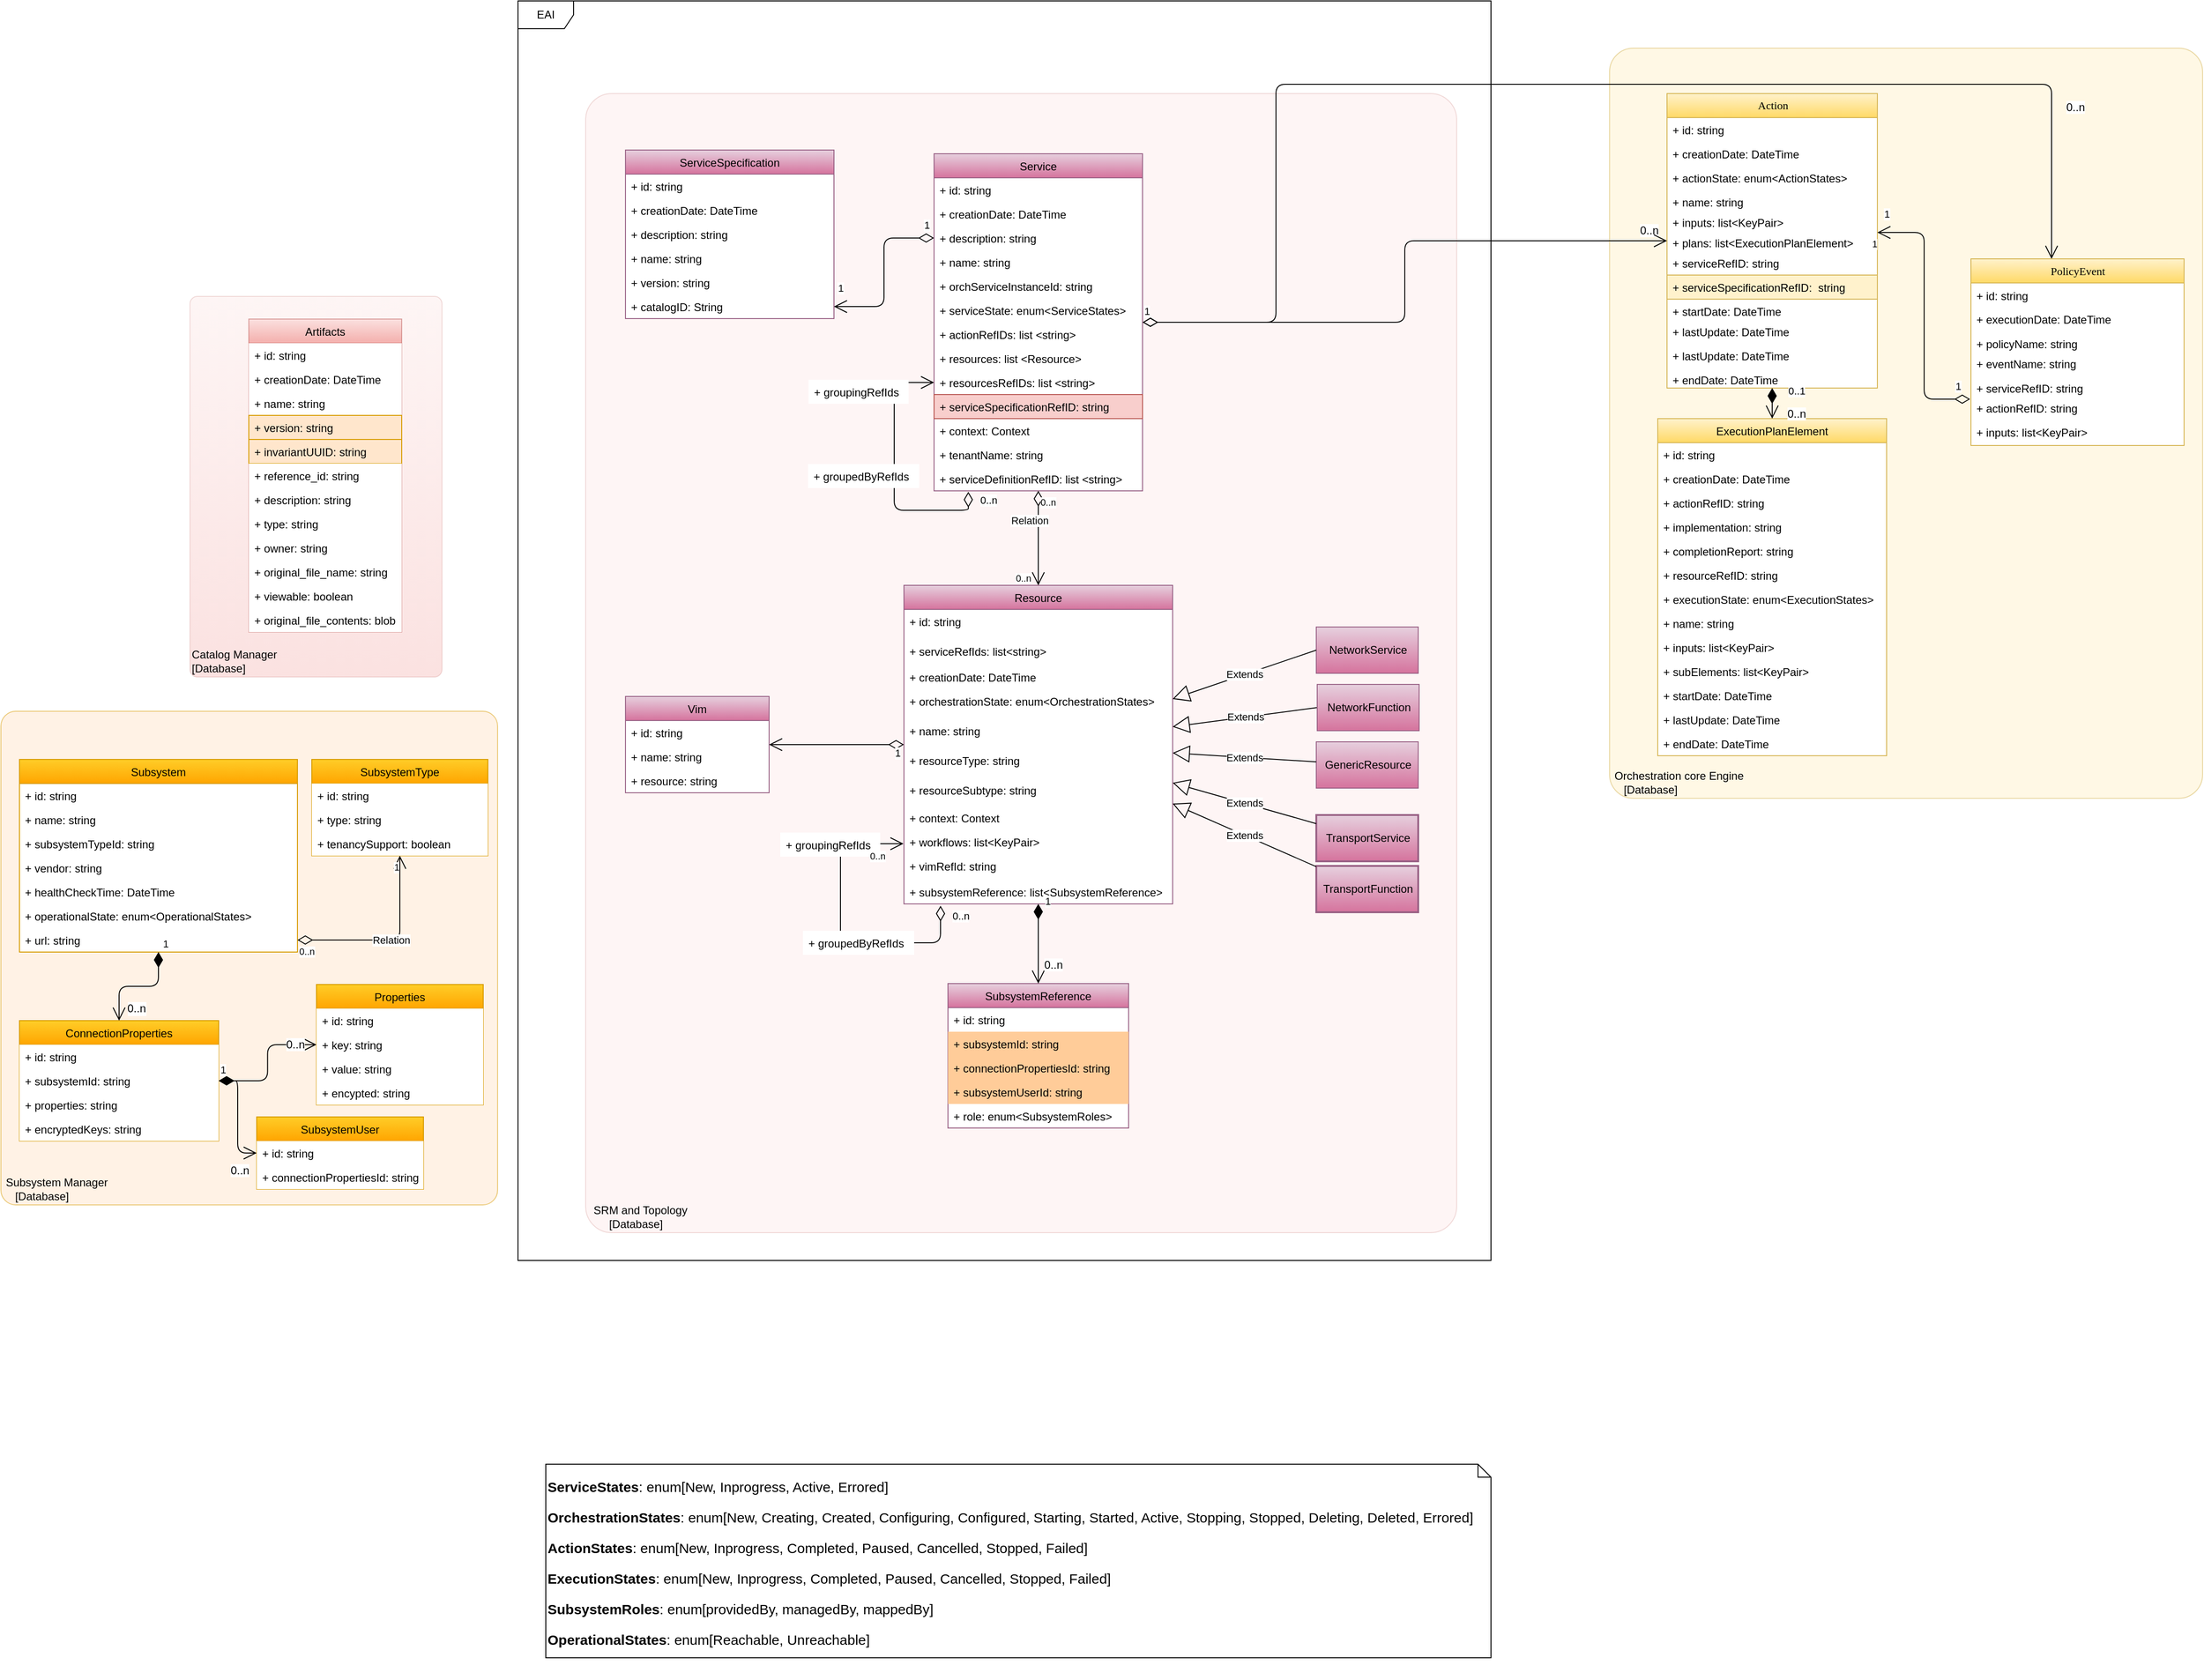<mxfile version="12.9.13" type="device"><diagram id="pYmmcQ-tVOvn5L62zLFX" name="Information Model"><mxGraphModel dx="1086" dy="1916" grid="1" gridSize="10" guides="1" tooltips="1" connect="1" arrows="1" fold="1" page="1" pageScale="1" pageWidth="850" pageHeight="1100" math="0" shadow="0"><root><mxCell id="0"/><mxCell id="1" parent="0"/><mxCell id="CTqo_LCLfInJnhNPAiir-4" value="EAI" style="shape=umlFrame;whiteSpace=wrap;html=1;" parent="1" vertex="1"><mxGeometry x="632" y="-740" width="1050" height="1360" as="geometry"/></mxCell><object label="&lt;div style=&quot;text-align: left&quot;&gt;&amp;nbsp; SRM and Topology&lt;/div&gt;&lt;div style=&quot;text-align: left&quot;&gt;&amp;nbsp; &amp;nbsp; &amp;nbsp; &amp;nbsp;[Database]&lt;/div&gt;" placeholders="1" c4Name="hostname" c4Type="DeploymentNode" c4OperationSystem="operationSystem" c4ScalingFactor="scalingFactor" id="3cfN9oBTtKaWk8cGld-S-3"><mxCell style="rounded=1;whiteSpace=wrap;html=1;labelBackgroundColor=none;fillColor=#f8cecc;align=left;arcSize=3;strokeColor=#b85450;verticalAlign=bottom;opacity=20;" parent="1" vertex="1"><mxGeometry x="705" y="-640" width="940" height="1230" as="geometry"/><C4DeploymentNode as="c4"/></mxCell></object><object label="&lt;div style=&quot;text-align: left&quot;&gt;&amp;nbsp;Subsystem Manager&lt;/div&gt;&lt;div style=&quot;text-align: left&quot;&gt;&amp;nbsp; &amp;nbsp; [Database]&lt;/div&gt;" placeholders="1" c4Name="hostname" c4Type="DeploymentNode" c4OperationSystem="operationSystem" c4ScalingFactor="scalingFactor" id="3cfN9oBTtKaWk8cGld-S-4"><mxCell style="rounded=1;whiteSpace=wrap;html=1;labelBackgroundColor=none;fillColor=#ffe6cc;align=left;arcSize=3;strokeColor=#d79b00;verticalAlign=bottom;opacity=50;" parent="1" vertex="1"><mxGeometry x="74" y="27" width="536" height="533" as="geometry"/><C4DeploymentNode as="c4"/></mxCell></object><object label="&lt;div style=&quot;text-align: left&quot;&gt;&amp;nbsp;Orchestration core Engine&lt;/div&gt;&lt;div style=&quot;text-align: left&quot;&gt;&amp;nbsp; &amp;nbsp; [Database]&lt;/div&gt;" placeholders="1" c4Name="hostname" c4Type="DeploymentNode" c4OperationSystem="operationSystem" c4ScalingFactor="scalingFactor" id="3cfN9oBTtKaWk8cGld-S-5"><mxCell style="rounded=1;whiteSpace=wrap;html=1;labelBackgroundColor=none;fillColor=#fff2cc;align=left;arcSize=4;strokeColor=#d6b656;verticalAlign=bottom;opacity=50;" parent="1" vertex="1"><mxGeometry x="1810" y="-689" width="640" height="810" as="geometry"/><C4DeploymentNode as="c4"/></mxCell></object><mxCell id="3cfN9oBTtKaWk8cGld-S-6" value="&lt;font style=&quot;font-size: 12px&quot;&gt;Action&lt;/font&gt;" style="swimlane;html=1;fontStyle=0;childLayout=stackLayout;horizontal=1;startSize=26;fillColor=#fff2cc;horizontalStack=0;resizeParent=1;resizeLast=0;collapsible=1;marginBottom=0;swimlaneFillColor=#ffffff;rounded=0;shadow=0;comic=0;labelBackgroundColor=none;strokeColor=#d6b656;strokeWidth=1;fontFamily=Verdana;fontSize=10;align=center;gradientColor=#ffd966;" parent="1" vertex="1"><mxGeometry x="1872" y="-640" width="227" height="318" as="geometry"><mxRectangle x="345" y="60" width="60" height="26" as="alternateBounds"/></mxGeometry></mxCell><mxCell id="3cfN9oBTtKaWk8cGld-S-7" value="+ id: string" style="text;html=1;strokeColor=none;fillColor=none;align=left;verticalAlign=top;spacingLeft=4;spacingRight=4;whiteSpace=wrap;overflow=hidden;rotatable=0;points=[[0,0.5],[1,0.5]];portConstraint=eastwest;" parent="3cfN9oBTtKaWk8cGld-S-6" vertex="1"><mxGeometry y="26" width="227" height="26" as="geometry"/></mxCell><mxCell id="3cfN9oBTtKaWk8cGld-S-8" value="+ creationDate: DateTime" style="text;strokeColor=none;fillColor=none;align=left;verticalAlign=top;spacingLeft=4;spacingRight=4;overflow=hidden;rotatable=0;points=[[0,0.5],[1,0.5]];portConstraint=eastwest;" parent="3cfN9oBTtKaWk8cGld-S-6" vertex="1"><mxGeometry y="52" width="227" height="26" as="geometry"/></mxCell><mxCell id="3cfN9oBTtKaWk8cGld-S-9" value="+ actionState: enum&amp;lt;ActionStates&amp;gt;" style="text;html=1;strokeColor=none;fillColor=none;align=left;verticalAlign=top;spacingLeft=4;spacingRight=4;whiteSpace=wrap;overflow=hidden;rotatable=0;points=[[0,0.5],[1,0.5]];portConstraint=eastwest;" parent="3cfN9oBTtKaWk8cGld-S-6" vertex="1"><mxGeometry y="78" width="227" height="26" as="geometry"/></mxCell><mxCell id="3cfN9oBTtKaWk8cGld-S-10" value="+ name: string&lt;br&gt;&lt;br&gt;" style="text;html=1;strokeColor=none;fillColor=none;align=left;verticalAlign=top;spacingLeft=4;spacingRight=4;whiteSpace=wrap;overflow=hidden;rotatable=0;points=[[0,0.5],[1,0.5]];portConstraint=eastwest;" parent="3cfN9oBTtKaWk8cGld-S-6" vertex="1"><mxGeometry y="104" width="227" height="22" as="geometry"/></mxCell><mxCell id="3cfN9oBTtKaWk8cGld-S-11" value="+ inputs: list&amp;lt;KeyPair&amp;gt;&lt;br&gt;" style="text;html=1;strokeColor=none;fillColor=none;align=left;verticalAlign=top;spacingLeft=4;spacingRight=4;whiteSpace=wrap;overflow=hidden;rotatable=0;points=[[0,0.5],[1,0.5]];portConstraint=eastwest;" parent="3cfN9oBTtKaWk8cGld-S-6" vertex="1"><mxGeometry y="126" width="227" height="22" as="geometry"/></mxCell><mxCell id="3cfN9oBTtKaWk8cGld-S-12" value="+ plans: list&amp;lt;ExecutionPlanElement&amp;gt;&lt;br&gt;" style="text;html=1;strokeColor=none;fillColor=none;align=left;verticalAlign=top;spacingLeft=4;spacingRight=4;whiteSpace=wrap;overflow=hidden;rotatable=0;points=[[0,0.5],[1,0.5]];portConstraint=eastwest;" parent="3cfN9oBTtKaWk8cGld-S-6" vertex="1"><mxGeometry y="148" width="227" height="22" as="geometry"/></mxCell><mxCell id="3cfN9oBTtKaWk8cGld-S-13" value="+ serviceRefID: string" style="text;html=1;strokeColor=none;fillColor=none;align=left;verticalAlign=top;spacingLeft=4;spacingRight=4;whiteSpace=wrap;overflow=hidden;rotatable=0;points=[[0,0.5],[1,0.5]];portConstraint=eastwest;" parent="3cfN9oBTtKaWk8cGld-S-6" vertex="1"><mxGeometry y="170" width="227" height="26" as="geometry"/></mxCell><mxCell id="aa7piLyOIdEyvCAoUQyM-18" value="+ serviceSpecificationRefID:  string" style="text;strokeColor=#d6b656;fillColor=#fff2cc;align=left;verticalAlign=top;spacingLeft=4;spacingRight=4;overflow=hidden;rotatable=0;points=[[0,0.5],[1,0.5]];portConstraint=eastwest;" parent="3cfN9oBTtKaWk8cGld-S-6" vertex="1"><mxGeometry y="196" width="227" height="26" as="geometry"/></mxCell><mxCell id="3cfN9oBTtKaWk8cGld-S-14" value="+ startDate: DateTime&lt;br&gt;&lt;br&gt;" style="text;html=1;strokeColor=none;fillColor=none;align=left;verticalAlign=top;spacingLeft=4;spacingRight=4;whiteSpace=wrap;overflow=hidden;rotatable=0;points=[[0,0.5],[1,0.5]];portConstraint=eastwest;" parent="3cfN9oBTtKaWk8cGld-S-6" vertex="1"><mxGeometry y="222" width="227" height="22" as="geometry"/></mxCell><mxCell id="3cfN9oBTtKaWk8cGld-S-15" value="+ lastUpdate: DateTime" style="text;strokeColor=none;fillColor=none;align=left;verticalAlign=top;spacingLeft=4;spacingRight=4;overflow=hidden;rotatable=0;points=[[0,0.5],[1,0.5]];portConstraint=eastwest;" parent="3cfN9oBTtKaWk8cGld-S-6" vertex="1"><mxGeometry y="244" width="227" height="26" as="geometry"/></mxCell><mxCell id="aa7piLyOIdEyvCAoUQyM-33" value="+ lastUpdate: DateTime" style="text;strokeColor=none;fillColor=none;align=left;verticalAlign=top;spacingLeft=4;spacingRight=4;overflow=hidden;rotatable=0;points=[[0,0.5],[1,0.5]];portConstraint=eastwest;" parent="3cfN9oBTtKaWk8cGld-S-6" vertex="1"><mxGeometry y="270" width="227" height="26" as="geometry"/></mxCell><mxCell id="3cfN9oBTtKaWk8cGld-S-16" value="+ endDate: DateTime&lt;br&gt;&lt;br&gt;" style="text;html=1;strokeColor=none;fillColor=none;align=left;verticalAlign=top;spacingLeft=4;spacingRight=4;whiteSpace=wrap;overflow=hidden;rotatable=0;points=[[0,0.5],[1,0.5]];portConstraint=eastwest;" parent="3cfN9oBTtKaWk8cGld-S-6" vertex="1"><mxGeometry y="296" width="227" height="22" as="geometry"/></mxCell><object label="Service" id="3cfN9oBTtKaWk8cGld-S-17"><mxCell style="swimlane;fontStyle=0;childLayout=stackLayout;horizontal=1;startSize=26;fillColor=#e6d0de;horizontalStack=0;resizeParent=1;resizeParentMax=0;resizeLast=0;collapsible=1;marginBottom=0;swimlaneFillColor=#ffffff;strokeColor=#996185;gradientColor=#d5739d;" parent="1" vertex="1"><mxGeometry x="1081" y="-575" width="225" height="364" as="geometry"/></mxCell></object><mxCell id="3cfN9oBTtKaWk8cGld-S-18" value="0..n" style="endArrow=open;html=1;endSize=12;startArrow=diamondThin;startSize=14;startFill=0;edgeStyle=orthogonalEdgeStyle;align=left;verticalAlign=bottom;entryX=0;entryY=0.5;" parent="3cfN9oBTtKaWk8cGld-S-17" target="3cfN9oBTtKaWk8cGld-S-27" edge="1"><mxGeometry x="-0.876" y="11" relative="1" as="geometry"><mxPoint x="37" y="365" as="sourcePoint"/><mxPoint x="96.5" y="293" as="targetPoint"/><Array as="points"><mxPoint x="37" y="385"/><mxPoint x="-43" y="385"/><mxPoint x="-43" y="247"/></Array><mxPoint as="offset"/></mxGeometry></mxCell><mxCell id="3cfN9oBTtKaWk8cGld-S-19" value="+ id: string" style="text;strokeColor=none;fillColor=none;align=left;verticalAlign=top;spacingLeft=4;spacingRight=4;overflow=hidden;rotatable=0;points=[[0,0.5],[1,0.5]];portConstraint=eastwest;" parent="3cfN9oBTtKaWk8cGld-S-17" vertex="1"><mxGeometry y="26" width="225" height="26" as="geometry"/></mxCell><mxCell id="3cfN9oBTtKaWk8cGld-S-20" value="+ creationDate: DateTime" style="text;strokeColor=none;fillColor=none;align=left;verticalAlign=top;spacingLeft=4;spacingRight=4;overflow=hidden;rotatable=0;points=[[0,0.5],[1,0.5]];portConstraint=eastwest;" parent="3cfN9oBTtKaWk8cGld-S-17" vertex="1"><mxGeometry y="52" width="225" height="26" as="geometry"/></mxCell><mxCell id="3cfN9oBTtKaWk8cGld-S-21" value="+ description: string" style="text;strokeColor=none;fillColor=none;align=left;verticalAlign=top;spacingLeft=4;spacingRight=4;overflow=hidden;rotatable=0;points=[[0,0.5],[1,0.5]];portConstraint=eastwest;" parent="3cfN9oBTtKaWk8cGld-S-17" vertex="1"><mxGeometry y="78" width="225" height="26" as="geometry"/></mxCell><mxCell id="3cfN9oBTtKaWk8cGld-S-22" value="+ name: string" style="text;strokeColor=none;fillColor=none;align=left;verticalAlign=top;spacingLeft=4;spacingRight=4;overflow=hidden;rotatable=0;points=[[0,0.5],[1,0.5]];portConstraint=eastwest;" parent="3cfN9oBTtKaWk8cGld-S-17" vertex="1"><mxGeometry y="104" width="225" height="26" as="geometry"/></mxCell><mxCell id="3cfN9oBTtKaWk8cGld-S-23" value="+ orchServiceInstanceId: string" style="text;strokeColor=none;fillColor=none;align=left;verticalAlign=top;spacingLeft=4;spacingRight=4;overflow=hidden;rotatable=0;points=[[0,0.5],[1,0.5]];portConstraint=eastwest;" parent="3cfN9oBTtKaWk8cGld-S-17" vertex="1"><mxGeometry y="130" width="225" height="26" as="geometry"/></mxCell><mxCell id="3cfN9oBTtKaWk8cGld-S-24" value="+ serviceState: enum&lt;ServiceStates&gt;" style="text;strokeColor=none;fillColor=none;align=left;verticalAlign=top;spacingLeft=4;spacingRight=4;overflow=hidden;rotatable=0;points=[[0,0.5],[1,0.5]];portConstraint=eastwest;" parent="3cfN9oBTtKaWk8cGld-S-17" vertex="1"><mxGeometry y="156" width="225" height="26" as="geometry"/></mxCell><mxCell id="3cfN9oBTtKaWk8cGld-S-25" value="+ actionRefIDs: list &lt;string&gt;" style="text;strokeColor=none;fillColor=none;align=left;verticalAlign=top;spacingLeft=4;spacingRight=4;overflow=hidden;rotatable=0;points=[[0,0.5],[1,0.5]];portConstraint=eastwest;" parent="3cfN9oBTtKaWk8cGld-S-17" vertex="1"><mxGeometry y="182" width="225" height="26" as="geometry"/></mxCell><mxCell id="3cfN9oBTtKaWk8cGld-S-26" value="+ resources: list &lt;Resource&gt;" style="text;strokeColor=none;fillColor=none;align=left;verticalAlign=top;spacingLeft=4;spacingRight=4;overflow=hidden;rotatable=0;points=[[0,0.5],[1,0.5]];portConstraint=eastwest;" parent="3cfN9oBTtKaWk8cGld-S-17" vertex="1"><mxGeometry y="208" width="225" height="26" as="geometry"/></mxCell><mxCell id="3cfN9oBTtKaWk8cGld-S-27" value="+ resourcesRefIDs: list &lt;string&gt;" style="text;strokeColor=none;fillColor=none;align=left;verticalAlign=top;spacingLeft=4;spacingRight=4;overflow=hidden;rotatable=0;points=[[0,0.5],[1,0.5]];portConstraint=eastwest;" parent="3cfN9oBTtKaWk8cGld-S-17" vertex="1"><mxGeometry y="234" width="225" height="26" as="geometry"/></mxCell><mxCell id="3cfN9oBTtKaWk8cGld-S-28" value="+ serviceSpecificationRefID: string" style="text;strokeColor=#b85450;fillColor=#f8cecc;align=left;verticalAlign=top;spacingLeft=4;spacingRight=4;overflow=hidden;rotatable=0;points=[[0,0.5],[1,0.5]];portConstraint=eastwest;" parent="3cfN9oBTtKaWk8cGld-S-17" vertex="1"><mxGeometry y="260" width="225" height="26" as="geometry"/></mxCell><mxCell id="3cfN9oBTtKaWk8cGld-S-29" value="+ context: Context" style="text;strokeColor=none;fillColor=none;align=left;verticalAlign=top;spacingLeft=4;spacingRight=4;overflow=hidden;rotatable=0;points=[[0,0.5],[1,0.5]];portConstraint=eastwest;" parent="3cfN9oBTtKaWk8cGld-S-17" vertex="1"><mxGeometry y="286" width="225" height="26" as="geometry"/></mxCell><mxCell id="3cfN9oBTtKaWk8cGld-S-30" value="+ tenantName: string" style="text;align=left;verticalAlign=top;spacingLeft=4;spacingRight=4;overflow=hidden;rotatable=0;points=[[0,0.5],[1,0.5]];portConstraint=eastwest;" parent="3cfN9oBTtKaWk8cGld-S-17" vertex="1"><mxGeometry y="312" width="225" height="26" as="geometry"/></mxCell><mxCell id="QPFdDtWUjN56dgGGcxGu-41" value="+ serviceDefinitionRefID: list &lt;string&gt;" style="text;strokeColor=none;fillColor=none;align=left;verticalAlign=top;spacingLeft=4;spacingRight=4;overflow=hidden;rotatable=0;points=[[0,0.5],[1,0.5]];portConstraint=eastwest;" parent="3cfN9oBTtKaWk8cGld-S-17" vertex="1"><mxGeometry y="338" width="225" height="26" as="geometry"/></mxCell><mxCell id="3cfN9oBTtKaWk8cGld-S-31" value="ExecutionPlanElement" style="swimlane;fontStyle=0;childLayout=stackLayout;horizontal=1;startSize=26;fillColor=#fff2cc;horizontalStack=0;resizeParent=1;resizeParentMax=0;resizeLast=0;collapsible=1;marginBottom=0;swimlaneFillColor=#ffffff;strokeColor=#d6b656;gradientColor=#ffd966;" parent="1" vertex="1"><mxGeometry x="1862" y="-289" width="247" height="364" as="geometry"/></mxCell><mxCell id="3cfN9oBTtKaWk8cGld-S-32" value="+ id: string" style="text;strokeColor=none;fillColor=none;align=left;verticalAlign=top;spacingLeft=4;spacingRight=4;overflow=hidden;rotatable=0;points=[[0,0.5],[1,0.5]];portConstraint=eastwest;" parent="3cfN9oBTtKaWk8cGld-S-31" vertex="1"><mxGeometry y="26" width="247" height="26" as="geometry"/></mxCell><mxCell id="3cfN9oBTtKaWk8cGld-S-33" value="+ creationDate: DateTime" style="text;strokeColor=none;fillColor=none;align=left;verticalAlign=top;spacingLeft=4;spacingRight=4;overflow=hidden;rotatable=0;points=[[0,0.5],[1,0.5]];portConstraint=eastwest;" parent="3cfN9oBTtKaWk8cGld-S-31" vertex="1"><mxGeometry y="52" width="247" height="26" as="geometry"/></mxCell><mxCell id="3cfN9oBTtKaWk8cGld-S-34" value="+ actionRefID: string" style="text;strokeColor=none;fillColor=none;align=left;verticalAlign=top;spacingLeft=4;spacingRight=4;overflow=hidden;rotatable=0;points=[[0,0.5],[1,0.5]];portConstraint=eastwest;" parent="3cfN9oBTtKaWk8cGld-S-31" vertex="1"><mxGeometry y="78" width="247" height="26" as="geometry"/></mxCell><mxCell id="3cfN9oBTtKaWk8cGld-S-35" value="+ implementation: string" style="text;strokeColor=none;fillColor=none;align=left;verticalAlign=top;spacingLeft=4;spacingRight=4;overflow=hidden;rotatable=0;points=[[0,0.5],[1,0.5]];portConstraint=eastwest;" parent="3cfN9oBTtKaWk8cGld-S-31" vertex="1"><mxGeometry y="104" width="247" height="26" as="geometry"/></mxCell><mxCell id="3cfN9oBTtKaWk8cGld-S-36" value="+ completionReport: string" style="text;strokeColor=none;fillColor=none;align=left;verticalAlign=top;spacingLeft=4;spacingRight=4;overflow=hidden;rotatable=0;points=[[0,0.5],[1,0.5]];portConstraint=eastwest;" parent="3cfN9oBTtKaWk8cGld-S-31" vertex="1"><mxGeometry y="130" width="247" height="26" as="geometry"/></mxCell><mxCell id="3cfN9oBTtKaWk8cGld-S-37" value="+ resourceRefID: string" style="text;strokeColor=none;fillColor=none;align=left;verticalAlign=top;spacingLeft=4;spacingRight=4;overflow=hidden;rotatable=0;points=[[0,0.5],[1,0.5]];portConstraint=eastwest;" parent="3cfN9oBTtKaWk8cGld-S-31" vertex="1"><mxGeometry y="156" width="247" height="26" as="geometry"/></mxCell><mxCell id="3cfN9oBTtKaWk8cGld-S-38" value="+ executionState: enum&lt;ExecutionStates&gt;" style="text;strokeColor=none;fillColor=none;align=left;verticalAlign=top;spacingLeft=4;spacingRight=4;overflow=hidden;rotatable=0;points=[[0,0.5],[1,0.5]];portConstraint=eastwest;" parent="3cfN9oBTtKaWk8cGld-S-31" vertex="1"><mxGeometry y="182" width="247" height="26" as="geometry"/></mxCell><mxCell id="3cfN9oBTtKaWk8cGld-S-39" value="+ name: string" style="text;strokeColor=none;fillColor=none;align=left;verticalAlign=top;spacingLeft=4;spacingRight=4;overflow=hidden;rotatable=0;points=[[0,0.5],[1,0.5]];portConstraint=eastwest;" parent="3cfN9oBTtKaWk8cGld-S-31" vertex="1"><mxGeometry y="208" width="247" height="26" as="geometry"/></mxCell><mxCell id="3cfN9oBTtKaWk8cGld-S-40" value="+ inputs: list&lt;KeyPair&gt;" style="text;strokeColor=none;fillColor=none;align=left;verticalAlign=top;spacingLeft=4;spacingRight=4;overflow=hidden;rotatable=0;points=[[0,0.5],[1,0.5]];portConstraint=eastwest;" parent="3cfN9oBTtKaWk8cGld-S-31" vertex="1"><mxGeometry y="234" width="247" height="26" as="geometry"/></mxCell><mxCell id="3cfN9oBTtKaWk8cGld-S-41" value="+ subElements: list&lt;KeyPair&gt;" style="text;strokeColor=none;fillColor=none;align=left;verticalAlign=top;spacingLeft=4;spacingRight=4;overflow=hidden;rotatable=0;points=[[0,0.5],[1,0.5]];portConstraint=eastwest;" parent="3cfN9oBTtKaWk8cGld-S-31" vertex="1"><mxGeometry y="260" width="247" height="26" as="geometry"/></mxCell><mxCell id="3cfN9oBTtKaWk8cGld-S-42" value="+ startDate: DateTime" style="text;strokeColor=none;fillColor=none;align=left;verticalAlign=top;spacingLeft=4;spacingRight=4;overflow=hidden;rotatable=0;points=[[0,0.5],[1,0.5]];portConstraint=eastwest;" parent="3cfN9oBTtKaWk8cGld-S-31" vertex="1"><mxGeometry y="286" width="247" height="26" as="geometry"/></mxCell><mxCell id="3cfN9oBTtKaWk8cGld-S-43" value="+ lastUpdate: DateTime" style="text;strokeColor=none;fillColor=none;align=left;verticalAlign=top;spacingLeft=4;spacingRight=4;overflow=hidden;rotatable=0;points=[[0,0.5],[1,0.5]];portConstraint=eastwest;" parent="3cfN9oBTtKaWk8cGld-S-31" vertex="1"><mxGeometry y="312" width="247" height="26" as="geometry"/></mxCell><mxCell id="3cfN9oBTtKaWk8cGld-S-44" value="+ endDate: DateTime" style="text;strokeColor=none;fillColor=none;align=left;verticalAlign=top;spacingLeft=4;spacingRight=4;overflow=hidden;rotatable=0;points=[[0,0.5],[1,0.5]];portConstraint=eastwest;" parent="3cfN9oBTtKaWk8cGld-S-31" vertex="1"><mxGeometry y="338" width="247" height="26" as="geometry"/></mxCell><mxCell id="3cfN9oBTtKaWk8cGld-S-45" value="Resource" style="swimlane;fontStyle=0;childLayout=stackLayout;horizontal=1;startSize=26;fillColor=#e6d0de;horizontalStack=0;resizeParent=1;resizeParentMax=0;resizeLast=0;collapsible=1;marginBottom=0;swimlaneFillColor=#ffffff;strokeColor=#996185;gradientColor=#d5739d;" parent="1" vertex="1"><mxGeometry x="1048.5" y="-109" width="290" height="344" as="geometry"/></mxCell><mxCell id="3cfN9oBTtKaWk8cGld-S-46" value="+ id: string" style="text;strokeColor=none;fillColor=none;align=left;verticalAlign=top;spacingLeft=4;spacingRight=4;overflow=hidden;rotatable=0;points=[[0,0.5],[1,0.5]];portConstraint=eastwest;" parent="3cfN9oBTtKaWk8cGld-S-45" vertex="1"><mxGeometry y="26" width="290" height="32" as="geometry"/></mxCell><mxCell id="3cfN9oBTtKaWk8cGld-S-47" value="+ serviceRefIds: list&lt;string&gt;" style="text;strokeColor=none;fillColor=none;align=left;verticalAlign=top;spacingLeft=4;spacingRight=4;overflow=hidden;rotatable=0;points=[[0,0.5],[1,0.5]];portConstraint=eastwest;" parent="3cfN9oBTtKaWk8cGld-S-45" vertex="1"><mxGeometry y="58" width="290" height="28" as="geometry"/></mxCell><mxCell id="3cfN9oBTtKaWk8cGld-S-48" value="+ creationDate: DateTime" style="text;strokeColor=none;fillColor=none;align=left;verticalAlign=top;spacingLeft=4;spacingRight=4;overflow=hidden;rotatable=0;points=[[0,0.5],[1,0.5]];portConstraint=eastwest;" parent="3cfN9oBTtKaWk8cGld-S-45" vertex="1"><mxGeometry y="86" width="290" height="26" as="geometry"/></mxCell><mxCell id="3cfN9oBTtKaWk8cGld-S-49" value="+ orchestrationState: enum&lt;OrchestrationStates&gt;" style="text;strokeColor=none;fillColor=none;align=left;verticalAlign=top;spacingLeft=4;spacingRight=4;overflow=hidden;rotatable=0;points=[[0,0.5],[1,0.5]];portConstraint=eastwest;" parent="3cfN9oBTtKaWk8cGld-S-45" vertex="1"><mxGeometry y="112" width="290" height="32" as="geometry"/></mxCell><mxCell id="3cfN9oBTtKaWk8cGld-S-50" value="+ name: string" style="text;strokeColor=none;fillColor=none;align=left;verticalAlign=top;spacingLeft=4;spacingRight=4;overflow=hidden;rotatable=0;points=[[0,0.5],[1,0.5]];portConstraint=eastwest;" parent="3cfN9oBTtKaWk8cGld-S-45" vertex="1"><mxGeometry y="144" width="290" height="32" as="geometry"/></mxCell><mxCell id="3cfN9oBTtKaWk8cGld-S-51" value="+ resourceType: string" style="text;strokeColor=none;fillColor=none;align=left;verticalAlign=top;spacingLeft=4;spacingRight=4;overflow=hidden;rotatable=0;points=[[0,0.5],[1,0.5]];portConstraint=eastwest;" parent="3cfN9oBTtKaWk8cGld-S-45" vertex="1"><mxGeometry y="176" width="290" height="32" as="geometry"/></mxCell><mxCell id="3cfN9oBTtKaWk8cGld-S-52" value="+ resourceSubtype: string" style="text;strokeColor=none;fillColor=none;align=left;verticalAlign=top;spacingLeft=4;spacingRight=4;overflow=hidden;rotatable=0;points=[[0,0.5],[1,0.5]];portConstraint=eastwest;" parent="3cfN9oBTtKaWk8cGld-S-45" vertex="1"><mxGeometry y="208" width="290" height="30" as="geometry"/></mxCell><mxCell id="3cfN9oBTtKaWk8cGld-S-53" value="+ context: Context" style="text;strokeColor=none;fillColor=none;align=left;verticalAlign=top;spacingLeft=4;spacingRight=4;overflow=hidden;rotatable=0;points=[[0,0.5],[1,0.5]];portConstraint=eastwest;" parent="3cfN9oBTtKaWk8cGld-S-45" vertex="1"><mxGeometry y="238" width="290" height="26" as="geometry"/></mxCell><mxCell id="3cfN9oBTtKaWk8cGld-S-54" value="+ workflows: list&lt;KeyPair&gt;" style="text;strokeColor=none;fillColor=none;align=left;verticalAlign=top;spacingLeft=4;spacingRight=4;overflow=hidden;rotatable=0;points=[[0,0.5],[1,0.5]];portConstraint=eastwest;" parent="3cfN9oBTtKaWk8cGld-S-45" vertex="1"><mxGeometry y="264" width="290" height="26" as="geometry"/></mxCell><mxCell id="3cfN9oBTtKaWk8cGld-S-55" value="+ vimRefId: string" style="text;strokeColor=none;fillColor=none;align=left;verticalAlign=top;spacingLeft=4;spacingRight=4;overflow=hidden;rotatable=0;points=[[0,0.5],[1,0.5]];portConstraint=eastwest;" parent="3cfN9oBTtKaWk8cGld-S-45" vertex="1"><mxGeometry y="290" width="290" height="28" as="geometry"/></mxCell><mxCell id="3cfN9oBTtKaWk8cGld-S-56" value="+ subsystemReference: list&lt;SubsystemReference&gt;" style="text;strokeColor=none;fillColor=none;align=left;verticalAlign=top;spacingLeft=4;spacingRight=4;overflow=hidden;rotatable=0;points=[[0,0.5],[1,0.5]];portConstraint=eastwest;" parent="3cfN9oBTtKaWk8cGld-S-45" vertex="1"><mxGeometry y="318" width="290" height="26" as="geometry"/></mxCell><mxCell id="3cfN9oBTtKaWk8cGld-S-57" value="SubsystemReference" style="swimlane;fontStyle=0;childLayout=stackLayout;horizontal=1;startSize=26;fillColor=#e6d0de;horizontalStack=0;resizeParent=1;resizeParentMax=0;resizeLast=0;collapsible=1;marginBottom=0;swimlaneFillColor=#ffffff;strokeColor=#996185;gradientColor=#d5739d;" parent="1" vertex="1"><mxGeometry x="1096" y="321" width="195" height="156" as="geometry"/></mxCell><mxCell id="3cfN9oBTtKaWk8cGld-S-58" value="+ id: string" style="text;strokeColor=none;fillColor=none;align=left;verticalAlign=top;spacingLeft=4;spacingRight=4;overflow=hidden;rotatable=0;points=[[0,0.5],[1,0.5]];portConstraint=eastwest;" parent="3cfN9oBTtKaWk8cGld-S-57" vertex="1"><mxGeometry y="26" width="195" height="26" as="geometry"/></mxCell><mxCell id="3cfN9oBTtKaWk8cGld-S-59" value="+ subsystemId: string" style="text;strokeColor=none;fillColor=#ffcc99;align=left;verticalAlign=top;spacingLeft=4;spacingRight=4;overflow=hidden;rotatable=0;points=[[0,0.5],[1,0.5]];portConstraint=eastwest;" parent="3cfN9oBTtKaWk8cGld-S-57" vertex="1"><mxGeometry y="52" width="195" height="26" as="geometry"/></mxCell><mxCell id="3cfN9oBTtKaWk8cGld-S-60" value="+ connectionPropertiesId: string" style="text;strokeColor=none;fillColor=#ffcc99;align=left;verticalAlign=top;spacingLeft=4;spacingRight=4;overflow=hidden;rotatable=0;points=[[0,0.5],[1,0.5]];portConstraint=eastwest;" parent="3cfN9oBTtKaWk8cGld-S-57" vertex="1"><mxGeometry y="78" width="195" height="26" as="geometry"/></mxCell><mxCell id="3cfN9oBTtKaWk8cGld-S-61" value="+ subsystemUserId: string" style="text;strokeColor=none;fillColor=#ffcc99;align=left;verticalAlign=top;spacingLeft=4;spacingRight=4;overflow=hidden;rotatable=0;points=[[0,0.5],[1,0.5]];portConstraint=eastwest;" parent="3cfN9oBTtKaWk8cGld-S-57" vertex="1"><mxGeometry y="104" width="195" height="26" as="geometry"/></mxCell><mxCell id="3cfN9oBTtKaWk8cGld-S-62" value="+ role: enum&lt;SubsystemRoles&gt;" style="text;strokeColor=none;fillColor=none;align=left;verticalAlign=top;spacingLeft=4;spacingRight=4;overflow=hidden;rotatable=0;points=[[0,0.5],[1,0.5]];portConstraint=eastwest;" parent="3cfN9oBTtKaWk8cGld-S-57" vertex="1"><mxGeometry y="130" width="195" height="26" as="geometry"/></mxCell><mxCell id="3cfN9oBTtKaWk8cGld-S-63" value="NetworkService" style="html=1;fillColor=#e6d0de;strokeColor=#996185;gradientColor=#d5739d;" parent="1" vertex="1"><mxGeometry x="1493.5" y="-64" width="110" height="50" as="geometry"/></mxCell><mxCell id="3cfN9oBTtKaWk8cGld-S-64" value="GenericResource" style="html=1;fillColor=#e6d0de;strokeColor=#996185;gradientColor=#d5739d;" parent="1" vertex="1"><mxGeometry x="1493.5" y="60" width="110" height="50" as="geometry"/></mxCell><mxCell id="3cfN9oBTtKaWk8cGld-S-65" value="TransportService" style="html=1;fillColor=#e6d0de;strokeColor=#996185;gradientColor=#d5739d;strokeWidth=2;" parent="1" vertex="1"><mxGeometry x="1493.5" y="139" width="110" height="50" as="geometry"/></mxCell><mxCell id="3cfN9oBTtKaWk8cGld-S-66" value="TransportFunction" style="html=1;fillColor=#e6d0de;strokeColor=#996185;gradientColor=#d5739d;strokeWidth=2;" parent="1" vertex="1"><mxGeometry x="1493.5" y="194" width="110" height="50" as="geometry"/></mxCell><mxCell id="3cfN9oBTtKaWk8cGld-S-67" value="Vim" style="swimlane;fontStyle=0;childLayout=stackLayout;horizontal=1;startSize=26;fillColor=#e6d0de;horizontalStack=0;resizeParent=1;resizeParentMax=0;resizeLast=0;collapsible=1;marginBottom=0;swimlaneFillColor=#ffffff;strokeColor=#996185;rounded=0;comic=0;strokeWidth=1;gradientColor=#d5739d;" parent="1" vertex="1"><mxGeometry x="748" y="11" width="155" height="104" as="geometry"/></mxCell><mxCell id="3cfN9oBTtKaWk8cGld-S-68" value="+ id: string" style="text;strokeColor=none;fillColor=none;align=left;verticalAlign=top;spacingLeft=4;spacingRight=4;overflow=hidden;rotatable=0;points=[[0,0.5],[1,0.5]];portConstraint=eastwest;shadow=0;glass=0;rounded=0;" parent="3cfN9oBTtKaWk8cGld-S-67" vertex="1"><mxGeometry y="26" width="155" height="26" as="geometry"/></mxCell><mxCell id="3cfN9oBTtKaWk8cGld-S-69" value="+ name: string" style="text;strokeColor=none;fillColor=none;align=left;verticalAlign=top;spacingLeft=4;spacingRight=4;overflow=hidden;rotatable=0;points=[[0,0.5],[1,0.5]];portConstraint=eastwest;" parent="3cfN9oBTtKaWk8cGld-S-67" vertex="1"><mxGeometry y="52" width="155" height="26" as="geometry"/></mxCell><mxCell id="3cfN9oBTtKaWk8cGld-S-70" value="+ resource: string" style="text;strokeColor=none;fillColor=none;align=left;verticalAlign=top;spacingLeft=4;spacingRight=4;overflow=hidden;rotatable=0;points=[[0,0.5],[1,0.5]];portConstraint=eastwest;" parent="3cfN9oBTtKaWk8cGld-S-67" vertex="1"><mxGeometry y="78" width="155" height="26" as="geometry"/></mxCell><mxCell id="3cfN9oBTtKaWk8cGld-S-71" value="Subsystem" style="swimlane;fontStyle=0;childLayout=stackLayout;horizontal=1;startSize=26;fillColor=#ffcd28;horizontalStack=0;resizeParent=1;resizeParentMax=0;resizeLast=0;collapsible=1;marginBottom=0;swimlaneFillColor=#ffffff;strokeColor=#d79b00;gradientColor=#ffa500;" parent="1" vertex="1"><mxGeometry x="94" y="79" width="300" height="208" as="geometry"/></mxCell><mxCell id="3cfN9oBTtKaWk8cGld-S-72" value="+ id: string" style="text;strokeColor=none;fillColor=none;align=left;verticalAlign=top;spacingLeft=4;spacingRight=4;overflow=hidden;rotatable=0;points=[[0,0.5],[1,0.5]];portConstraint=eastwest;" parent="3cfN9oBTtKaWk8cGld-S-71" vertex="1"><mxGeometry y="26" width="300" height="26" as="geometry"/></mxCell><mxCell id="3cfN9oBTtKaWk8cGld-S-73" value="+ name: string" style="text;strokeColor=none;fillColor=none;align=left;verticalAlign=top;spacingLeft=4;spacingRight=4;overflow=hidden;rotatable=0;points=[[0,0.5],[1,0.5]];portConstraint=eastwest;" parent="3cfN9oBTtKaWk8cGld-S-71" vertex="1"><mxGeometry y="52" width="300" height="26" as="geometry"/></mxCell><mxCell id="7rTF2n-7awo5nLDSQVKq-1" value="+ subsystemTypeId: string" style="text;strokeColor=none;fillColor=none;align=left;verticalAlign=top;spacingLeft=4;spacingRight=4;overflow=hidden;rotatable=0;points=[[0,0.5],[1,0.5]];portConstraint=eastwest;" parent="3cfN9oBTtKaWk8cGld-S-71" vertex="1"><mxGeometry y="78" width="300" height="26" as="geometry"/></mxCell><mxCell id="gwygLVrmAf2uW5UmKU5V-1" value="+ vendor: string" style="text;strokeColor=none;fillColor=none;align=left;verticalAlign=top;spacingLeft=4;spacingRight=4;overflow=hidden;rotatable=0;points=[[0,0.5],[1,0.5]];portConstraint=eastwest;" parent="3cfN9oBTtKaWk8cGld-S-71" vertex="1"><mxGeometry y="104" width="300" height="26" as="geometry"/></mxCell><mxCell id="3cfN9oBTtKaWk8cGld-S-74" value="+ healthCheckTime: DateTime" style="text;strokeColor=none;fillColor=none;align=left;verticalAlign=top;spacingLeft=4;spacingRight=4;overflow=hidden;rotatable=0;points=[[0,0.5],[1,0.5]];portConstraint=eastwest;" parent="3cfN9oBTtKaWk8cGld-S-71" vertex="1"><mxGeometry y="130" width="300" height="26" as="geometry"/></mxCell><mxCell id="3cfN9oBTtKaWk8cGld-S-75" value="+ operationalState: enum&lt;OperationalStates&gt;" style="text;strokeColor=none;fillColor=none;align=left;verticalAlign=top;spacingLeft=4;spacingRight=4;overflow=hidden;rotatable=0;points=[[0,0.5],[1,0.5]];portConstraint=eastwest;" parent="3cfN9oBTtKaWk8cGld-S-71" vertex="1"><mxGeometry y="156" width="300" height="26" as="geometry"/></mxCell><mxCell id="3cfN9oBTtKaWk8cGld-S-76" value="+ url: string" style="text;strokeColor=none;fillColor=none;align=left;verticalAlign=top;spacingLeft=4;spacingRight=4;overflow=hidden;rotatable=0;points=[[0,0.5],[1,0.5]];portConstraint=eastwest;" parent="3cfN9oBTtKaWk8cGld-S-71" vertex="1"><mxGeometry y="182" width="300" height="26" as="geometry"/></mxCell><mxCell id="3cfN9oBTtKaWk8cGld-S-77" value="Relation" style="endArrow=open;html=1;endSize=12;startArrow=diamondThin;startSize=14;startFill=0;edgeStyle=orthogonalEdgeStyle;" parent="1" source="3cfN9oBTtKaWk8cGld-S-17" target="3cfN9oBTtKaWk8cGld-S-45" edge="1"><mxGeometry x="-0.378" y="-10" relative="1" as="geometry"><mxPoint x="1191" y="-312" as="sourcePoint"/><mxPoint x="1351" y="-122" as="targetPoint"/><mxPoint as="offset"/><Array as="points"/></mxGeometry></mxCell><mxCell id="3cfN9oBTtKaWk8cGld-S-78" value="0..n" style="resizable=0;html=1;align=left;verticalAlign=top;labelBackgroundColor=#ffffff;fontSize=10;" parent="3cfN9oBTtKaWk8cGld-S-77" connectable="0" vertex="1"><mxGeometry x="-1" relative="1" as="geometry"/></mxCell><mxCell id="3cfN9oBTtKaWk8cGld-S-79" value="0..n" style="resizable=0;html=1;align=right;verticalAlign=top;labelBackgroundColor=#ffffff;fontSize=10;" parent="3cfN9oBTtKaWk8cGld-S-77" connectable="0" vertex="1"><mxGeometry x="1" relative="1" as="geometry"><mxPoint x="-7.5" y="-20" as="offset"/></mxGeometry></mxCell><mxCell id="3cfN9oBTtKaWk8cGld-S-80" value="1" style="endArrow=open;html=1;endSize=12;startArrow=diamondThin;startSize=14;startFill=1;edgeStyle=orthogonalEdgeStyle;align=left;verticalAlign=bottom;" parent="1" source="3cfN9oBTtKaWk8cGld-S-45" target="3cfN9oBTtKaWk8cGld-S-57" edge="1"><mxGeometry x="-0.863" y="5" relative="1" as="geometry"><mxPoint x="1038.5" y="1" as="sourcePoint"/><mxPoint x="1108.5" y="134" as="targetPoint"/><mxPoint as="offset"/></mxGeometry></mxCell><mxCell id="3cfN9oBTtKaWk8cGld-S-81" value="Extends" style="endArrow=block;endSize=16;endFill=0;html=1;exitX=0;exitY=0.5;" parent="1" source="3cfN9oBTtKaWk8cGld-S-63" target="3cfN9oBTtKaWk8cGld-S-45" edge="1"><mxGeometry width="160" relative="1" as="geometry"><mxPoint x="1511" y="-122" as="sourcePoint"/><mxPoint x="1671" y="-122" as="targetPoint"/></mxGeometry></mxCell><mxCell id="3cfN9oBTtKaWk8cGld-S-82" value="Extends" style="endArrow=block;endSize=16;endFill=0;html=1;exitX=0;exitY=0.5;" parent="1" source="3cfN9oBTtKaWk8cGld-S-87" target="3cfN9oBTtKaWk8cGld-S-45" edge="1"><mxGeometry width="160" relative="1" as="geometry"><mxPoint x="1473.5" y="29" as="sourcePoint"/><mxPoint x="1338" y="34" as="targetPoint"/></mxGeometry></mxCell><mxCell id="3cfN9oBTtKaWk8cGld-S-83" value="Extends" style="endArrow=block;endSize=16;endFill=0;html=1;" parent="1" source="3cfN9oBTtKaWk8cGld-S-64" target="3cfN9oBTtKaWk8cGld-S-45" edge="1"><mxGeometry width="160" relative="1" as="geometry"><mxPoint x="1548.5" y="85.364" as="sourcePoint"/><mxPoint x="1298.5" y="86" as="targetPoint"/></mxGeometry></mxCell><mxCell id="3cfN9oBTtKaWk8cGld-S-84" value="0..1" style="endArrow=open;html=1;endSize=12;startArrow=diamondThin;startSize=14;startFill=1;edgeStyle=orthogonalEdgeStyle;align=left;verticalAlign=bottom;entryX=0.5;entryY=0;" parent="1" source="3cfN9oBTtKaWk8cGld-S-6" target="3cfN9oBTtKaWk8cGld-S-31" edge="1"><mxGeometry x="-0.273" y="15" relative="1" as="geometry"><mxPoint x="1851.5" y="-287.5" as="sourcePoint"/><mxPoint x="1981.5" y="-257.5" as="targetPoint"/><mxPoint as="offset"/></mxGeometry></mxCell><mxCell id="3cfN9oBTtKaWk8cGld-S-85" value="Extends" style="endArrow=block;endSize=16;endFill=0;html=1;" parent="1" source="3cfN9oBTtKaWk8cGld-S-65" target="3cfN9oBTtKaWk8cGld-S-45" edge="1"><mxGeometry width="160" relative="1" as="geometry"><mxPoint x="1493.5" y="164.19" as="sourcePoint"/><mxPoint x="1338" y="169" as="targetPoint"/></mxGeometry></mxCell><mxCell id="3cfN9oBTtKaWk8cGld-S-86" value="Extends" style="endArrow=block;endSize=16;endFill=0;html=1;" parent="1" source="3cfN9oBTtKaWk8cGld-S-66" target="3cfN9oBTtKaWk8cGld-S-45" edge="1"><mxGeometry width="160" relative="1" as="geometry"><mxPoint x="1493.5" y="211.606" as="sourcePoint"/><mxPoint x="1338.5" y="176.676" as="targetPoint"/></mxGeometry></mxCell><mxCell id="3cfN9oBTtKaWk8cGld-S-87" value="NetworkFunction" style="html=1;fillColor=#e6d0de;strokeColor=#996185;gradientColor=#d5739d;" parent="1" vertex="1"><mxGeometry x="1494.5" y="-2" width="110" height="50" as="geometry"/></mxCell><mxCell id="3cfN9oBTtKaWk8cGld-S-88" value="&lt;p style=&quot;font-size: 15px&quot;&gt;&lt;font face=&quot;Helvetica&quot; style=&quot;font-size: 15px&quot;&gt;&lt;b&gt;ServiceStates&lt;/b&gt;: enum[New, Inprogress, Active, Errored]&lt;br&gt;&lt;/font&gt;&lt;/p&gt;&lt;p style=&quot;font-size: 15px&quot;&gt;&lt;font face=&quot;Helvetica&quot; style=&quot;font-size: 15px&quot;&gt;&lt;b&gt;OrchestrationStates&lt;/b&gt;: enum[New, Creating, Created, Configuring, Configured, Starting, Started, Active, Stopping, Stopped, Deleting, Deleted, Errored]&lt;br&gt;&lt;/font&gt;&lt;/p&gt;&lt;p style=&quot;font-size: 15px&quot;&gt;&lt;font face=&quot;Helvetica&quot; style=&quot;font-size: 15px&quot;&gt;&lt;b&gt;ActionStates&lt;/b&gt;: enum[New, Inprogress, Completed, Paused, Cancelled, Stopped, Failed]&lt;br&gt;&lt;/font&gt;&lt;/p&gt;&lt;p style=&quot;font-size: 15px&quot;&gt;&lt;font face=&quot;Helvetica&quot; style=&quot;font-size: 15px&quot;&gt;&lt;b&gt;ExecutionStates&lt;/b&gt;: enum[New, Inprogress, Completed, Paused, Cancelled, Stopped, Failed]&lt;/font&gt;&lt;/p&gt;&lt;p style=&quot;font-size: 15px&quot;&gt;&lt;font style=&quot;font-size: 15px&quot;&gt;&lt;font face=&quot;Helvetica&quot; style=&quot;font-size: 15px&quot;&gt;&lt;b&gt;SubsystemRoles&lt;/b&gt;: enum[providedBy, managedBy, mappedBy]&lt;/font&gt;&lt;font face=&quot;Helvetica&quot; style=&quot;font-size: 15px&quot;&gt;&lt;br&gt;&lt;/font&gt;&lt;/font&gt;&lt;/p&gt;&lt;p style=&quot;font-size: 15px&quot;&gt;&lt;font style=&quot;font-size: 15px&quot;&gt;&lt;font face=&quot;Helvetica&quot; style=&quot;font-size: 15px&quot;&gt;&lt;b&gt;OperationalStates&lt;/b&gt;: enum[Reachable, Unreachable]&lt;/font&gt;&lt;/font&gt;&lt;/p&gt;&lt;font style=&quot;font-size: 15px&quot;&gt;&lt;br&gt;&lt;/font&gt;" style="shape=note;whiteSpace=wrap;html=1;size=14;verticalAlign=top;align=left;spacingTop=-6;" parent="1" vertex="1"><mxGeometry x="662" y="840" width="1020" height="209" as="geometry"/></mxCell><mxCell id="3cfN9oBTtKaWk8cGld-S-89" value="+ groupingRefIds" style="text;strokeColor=none;fillColor=#ffffff;align=left;verticalAlign=top;spacingLeft=4;spacingRight=4;overflow=hidden;rotatable=0;points=[[0,0.5],[1,0.5]];portConstraint=eastwest;" parent="1" vertex="1"><mxGeometry x="945.5" y="-331" width="108" height="26" as="geometry"/></mxCell><mxCell id="3cfN9oBTtKaWk8cGld-S-90" value="+ groupedByRefIds" style="text;strokeColor=none;fillColor=#ffffff;align=left;verticalAlign=top;spacingLeft=4;spacingRight=4;overflow=hidden;rotatable=0;points=[[0,0.5],[1,0.5]];portConstraint=eastwest;" parent="1" vertex="1"><mxGeometry x="945" y="-240" width="120" height="26" as="geometry"/></mxCell><mxCell id="3cfN9oBTtKaWk8cGld-S-92" value="0..n" style="endArrow=open;html=1;endSize=12;startArrow=diamondThin;startSize=14;startFill=0;edgeStyle=orthogonalEdgeStyle;align=left;verticalAlign=bottom;" parent="1" edge="1"><mxGeometry x="-0.876" y="11" relative="1" as="geometry"><mxPoint x="1088" y="237" as="sourcePoint"/><mxPoint x="1048" y="170" as="targetPoint"/><Array as="points"><mxPoint x="1088" y="277"/><mxPoint x="980" y="277"/><mxPoint x="980" y="170"/></Array><mxPoint as="offset"/></mxGeometry></mxCell><mxCell id="3cfN9oBTtKaWk8cGld-S-93" value="+ groupingRefIds" style="text;strokeColor=none;fillColor=#ffffff;align=left;verticalAlign=top;spacingLeft=4;spacingRight=4;overflow=hidden;rotatable=0;points=[[0,0.5],[1,0.5]];portConstraint=eastwest;" parent="1" vertex="1"><mxGeometry x="915" y="158" width="108" height="26" as="geometry"/></mxCell><mxCell id="3cfN9oBTtKaWk8cGld-S-94" value="+ groupedByRefIds" style="text;strokeColor=none;fillColor=#ffffff;align=left;verticalAlign=top;spacingLeft=4;spacingRight=4;overflow=hidden;rotatable=0;points=[[0,0.5],[1,0.5]];portConstraint=eastwest;" parent="1" vertex="1"><mxGeometry x="939.5" y="264" width="120" height="26" as="geometry"/></mxCell><mxCell id="3cfN9oBTtKaWk8cGld-S-95" value="0..n" style="resizable=0;html=1;align=left;verticalAlign=top;labelBackgroundColor=#ffffff;fontSize=10;" parent="1" connectable="0" vertex="1"><mxGeometry x="1009.5" y="171.103" as="geometry"/></mxCell><mxCell id="3cfN9oBTtKaWk8cGld-S-96" value="0..n" style="resizable=0;html=1;align=left;verticalAlign=top;labelBackgroundColor=#ffffff;fontSize=12;spacing=3;" parent="1" connectable="0" vertex="1"><mxGeometry x="2172" y="-346.497" as="geometry"><mxPoint x="-173" y="37" as="offset"/></mxGeometry></mxCell><mxCell id="3cfN9oBTtKaWk8cGld-S-127" value="0..n" style="resizable=0;html=1;align=left;verticalAlign=top;labelBackgroundColor=#ffffff;fontSize=12;" parent="1" connectable="0" vertex="1"><mxGeometry x="1198" y="287.103" as="geometry"/></mxCell><mxCell id="3cfN9oBTtKaWk8cGld-S-128" value="ConnectionProperties" style="swimlane;fontStyle=0;childLayout=stackLayout;horizontal=1;startSize=26;fillColor=#ffcd28;horizontalStack=0;resizeParent=1;resizeParentMax=0;resizeLast=0;collapsible=1;marginBottom=0;strokeColor=#d79b00;gradientColor=#ffa500;" parent="1" vertex="1"><mxGeometry x="94" y="361" width="215" height="130" as="geometry"/></mxCell><mxCell id="3cfN9oBTtKaWk8cGld-S-129" value="+ id: string" style="text;strokeColor=none;fillColor=#ffffff;align=left;verticalAlign=top;spacingLeft=4;spacingRight=4;overflow=hidden;rotatable=0;points=[[0,0.5],[1,0.5]];portConstraint=eastwest;" parent="3cfN9oBTtKaWk8cGld-S-128" vertex="1"><mxGeometry y="26" width="215" height="26" as="geometry"/></mxCell><mxCell id="3cfN9oBTtKaWk8cGld-S-130" value="+ subsystemId: string" style="text;strokeColor=none;fillColor=#ffffff;align=left;verticalAlign=top;spacingLeft=4;spacingRight=4;overflow=hidden;rotatable=0;points=[[0,0.5],[1,0.5]];portConstraint=eastwest;" parent="3cfN9oBTtKaWk8cGld-S-128" vertex="1"><mxGeometry y="52" width="215" height="26" as="geometry"/></mxCell><mxCell id="3cfN9oBTtKaWk8cGld-S-131" value="+ properties: string" style="text;strokeColor=none;fillColor=#ffffff;align=left;verticalAlign=top;spacingLeft=4;spacingRight=4;overflow=hidden;rotatable=0;points=[[0,0.5],[1,0.5]];portConstraint=eastwest;" parent="3cfN9oBTtKaWk8cGld-S-128" vertex="1"><mxGeometry y="78" width="215" height="26" as="geometry"/></mxCell><mxCell id="3cfN9oBTtKaWk8cGld-S-132" value="+ encryptedKeys: string" style="text;strokeColor=none;fillColor=#ffffff;align=left;verticalAlign=top;spacingLeft=4;spacingRight=4;overflow=hidden;rotatable=0;points=[[0,0.5],[1,0.5]];portConstraint=eastwest;" parent="3cfN9oBTtKaWk8cGld-S-128" vertex="1"><mxGeometry y="104" width="215" height="26" as="geometry"/></mxCell><mxCell id="3cfN9oBTtKaWk8cGld-S-137" value="SubsystemUser" style="swimlane;fontStyle=0;childLayout=stackLayout;horizontal=1;startSize=26;fillColor=#ffcd28;horizontalStack=0;resizeParent=1;resizeParentMax=0;resizeLast=0;collapsible=1;marginBottom=0;strokeColor=#d79b00;gradientColor=#ffa500;" parent="1" vertex="1"><mxGeometry x="350" y="465" width="180" height="78" as="geometry"/></mxCell><mxCell id="3cfN9oBTtKaWk8cGld-S-138" value="+ id: string" style="text;strokeColor=none;fillColor=#ffffff;align=left;verticalAlign=top;spacingLeft=4;spacingRight=4;overflow=hidden;rotatable=0;points=[[0,0.5],[1,0.5]];portConstraint=eastwest;" parent="3cfN9oBTtKaWk8cGld-S-137" vertex="1"><mxGeometry y="26" width="180" height="26" as="geometry"/></mxCell><mxCell id="3cfN9oBTtKaWk8cGld-S-139" value="+ connectionPropertiesId: string" style="text;strokeColor=none;fillColor=#ffffff;align=left;verticalAlign=top;spacingLeft=4;spacingRight=4;overflow=hidden;rotatable=0;points=[[0,0.5],[1,0.5]];portConstraint=eastwest;" parent="3cfN9oBTtKaWk8cGld-S-137" vertex="1"><mxGeometry y="52" width="180" height="26" as="geometry"/></mxCell><mxCell id="3cfN9oBTtKaWk8cGld-S-144" value="SubsystemType" style="swimlane;fontStyle=0;childLayout=stackLayout;horizontal=1;startSize=26;fillColor=#ffcd28;horizontalStack=0;resizeParent=1;resizeParentMax=0;resizeLast=0;collapsible=1;marginBottom=0;strokeColor=#d79b00;gradientColor=#ffa500;" parent="1" vertex="1"><mxGeometry x="409.5" y="79" width="190" height="104" as="geometry"/></mxCell><mxCell id="3cfN9oBTtKaWk8cGld-S-145" value="+ id: string" style="text;strokeColor=none;fillColor=#ffffff;align=left;verticalAlign=top;spacingLeft=4;spacingRight=4;overflow=hidden;rotatable=0;points=[[0,0.5],[1,0.5]];portConstraint=eastwest;" parent="3cfN9oBTtKaWk8cGld-S-144" vertex="1"><mxGeometry y="26" width="190" height="26" as="geometry"/></mxCell><mxCell id="3cfN9oBTtKaWk8cGld-S-146" value="+ type: string" style="text;strokeColor=none;fillColor=#ffffff;align=left;verticalAlign=top;spacingLeft=4;spacingRight=4;overflow=hidden;rotatable=0;points=[[0,0.5],[1,0.5]];portConstraint=eastwest;" parent="3cfN9oBTtKaWk8cGld-S-144" vertex="1"><mxGeometry y="52" width="190" height="26" as="geometry"/></mxCell><mxCell id="L6HJstBuH2TtgZDtIrof-1" value="+ tenancySupport: boolean" style="text;strokeColor=none;fillColor=#ffffff;align=left;verticalAlign=top;spacingLeft=4;spacingRight=4;overflow=hidden;rotatable=0;points=[[0,0.5],[1,0.5]];portConstraint=eastwest;" parent="3cfN9oBTtKaWk8cGld-S-144" vertex="1"><mxGeometry y="78" width="190" height="26" as="geometry"/></mxCell><mxCell id="3cfN9oBTtKaWk8cGld-S-153" value="1" style="endArrow=open;html=1;endSize=12;startArrow=diamondThin;startSize=14;startFill=0;edgeStyle=orthogonalEdgeStyle;align=left;verticalAlign=bottom;" parent="1" source="3cfN9oBTtKaWk8cGld-S-45" target="3cfN9oBTtKaWk8cGld-S-67" edge="1"><mxGeometry x="-0.838" y="18" relative="1" as="geometry"><mxPoint x="938" y="11" as="sourcePoint"/><mxPoint x="1098" y="11" as="targetPoint"/><mxPoint as="offset"/></mxGeometry></mxCell><object label="&lt;div style=&quot;text-align: left&quot;&gt;Catalog Manager&lt;/div&gt;&lt;div style=&quot;text-align: left&quot;&gt;[Database]&lt;/div&gt;" placeholders="1" c4Name="name" c4Type="ExecutionEnvironment" c4Application="applicationAndVersion" id="u5RIvAYwUTaUBw51aruf-1"><mxCell style="rounded=1;whiteSpace=wrap;html=1;labelBackgroundColor=none;fillColor=#f8cecc;align=left;arcSize=3;strokeColor=#b85450;verticalAlign=bottom;opacity=20;gradientColor=#ea6b66;" parent="1" vertex="1"><mxGeometry x="278" y="-421" width="272" height="411" as="geometry"/><C4ExecutionEnvironment as="c4"/></mxCell></object><mxCell id="u5RIvAYwUTaUBw51aruf-7" value="Artifacts" style="swimlane;fontStyle=0;childLayout=stackLayout;horizontal=1;startSize=26;fillColor=#f8cecc;horizontalStack=0;resizeParent=1;resizeParentMax=0;resizeLast=0;collapsible=1;marginBottom=0;swimlaneFillColor=#ffffff;strokeColor=#b85450;opacity=50;gradientColor=#ea6b66;" parent="1" vertex="1"><mxGeometry x="341.5" y="-396.5" width="165" height="338" as="geometry"/></mxCell><mxCell id="u5RIvAYwUTaUBw51aruf-9" value="+ id: string" style="text;align=left;verticalAlign=top;spacingLeft=4;spacingRight=4;overflow=hidden;rotatable=0;points=[[0,0.5],[1,0.5]];portConstraint=eastwest;fillColor=#ffffff;" parent="u5RIvAYwUTaUBw51aruf-7" vertex="1"><mxGeometry y="26" width="165" height="26" as="geometry"/></mxCell><mxCell id="u5RIvAYwUTaUBw51aruf-8" value="+ creationDate: DateTime" style="text;align=left;verticalAlign=top;spacingLeft=4;spacingRight=4;overflow=hidden;rotatable=0;points=[[0,0.5],[1,0.5]];portConstraint=eastwest;fillColor=#ffffff;" parent="u5RIvAYwUTaUBw51aruf-7" vertex="1"><mxGeometry y="52" width="165" height="26" as="geometry"/></mxCell><mxCell id="u5RIvAYwUTaUBw51aruf-10" value="+ name: string" style="text;align=left;verticalAlign=top;spacingLeft=4;spacingRight=4;overflow=hidden;rotatable=0;points=[[0,0.5],[1,0.5]];portConstraint=eastwest;fillColor=#ffffff;" parent="u5RIvAYwUTaUBw51aruf-7" vertex="1"><mxGeometry y="78" width="165" height="26" as="geometry"/></mxCell><mxCell id="p4l4LLHAFsO-e4R7QDTq-1" value="+ version: string" style="text;align=left;verticalAlign=top;spacingLeft=4;spacingRight=4;overflow=hidden;rotatable=0;points=[[0,0.5],[1,0.5]];portConstraint=eastwest;fillColor=#ffe6cc;strokeColor=#d79b00;" parent="u5RIvAYwUTaUBw51aruf-7" vertex="1"><mxGeometry y="104" width="165" height="26" as="geometry"/></mxCell><mxCell id="p4l4LLHAFsO-e4R7QDTq-2" value="+ invariantUUID: string" style="text;align=left;verticalAlign=top;spacingLeft=4;spacingRight=4;overflow=hidden;rotatable=0;points=[[0,0.5],[1,0.5]];portConstraint=eastwest;fillColor=#ffe6cc;strokeColor=#d79b00;" parent="u5RIvAYwUTaUBw51aruf-7" vertex="1"><mxGeometry y="130" width="165" height="26" as="geometry"/></mxCell><mxCell id="u5RIvAYwUTaUBw51aruf-21" value="+ reference_id: string" style="text;align=left;verticalAlign=top;spacingLeft=4;spacingRight=4;overflow=hidden;rotatable=0;points=[[0,0.5],[1,0.5]];portConstraint=eastwest;fillColor=#ffffff;" parent="u5RIvAYwUTaUBw51aruf-7" vertex="1"><mxGeometry y="156" width="165" height="26" as="geometry"/></mxCell><mxCell id="u5RIvAYwUTaUBw51aruf-20" value="+ description: string" style="text;align=left;verticalAlign=top;spacingLeft=4;spacingRight=4;overflow=hidden;rotatable=0;points=[[0,0.5],[1,0.5]];portConstraint=eastwest;fillColor=#ffffff;" parent="u5RIvAYwUTaUBw51aruf-7" vertex="1"><mxGeometry y="182" width="165" height="26" as="geometry"/></mxCell><mxCell id="u5RIvAYwUTaUBw51aruf-15" value="+ type: string" style="text;align=left;verticalAlign=top;spacingLeft=4;spacingRight=4;overflow=hidden;rotatable=0;points=[[0,0.5],[1,0.5]];portConstraint=eastwest;fillColor=#ffffff;" parent="u5RIvAYwUTaUBw51aruf-7" vertex="1"><mxGeometry y="208" width="165" height="26" as="geometry"/></mxCell><mxCell id="u5RIvAYwUTaUBw51aruf-16" value="+ owner: string" style="text;align=left;verticalAlign=top;spacingLeft=4;spacingRight=4;overflow=hidden;rotatable=0;points=[[0,0.5],[1,0.5]];portConstraint=eastwest;fillColor=#ffffff;" parent="u5RIvAYwUTaUBw51aruf-7" vertex="1"><mxGeometry y="234" width="165" height="26" as="geometry"/></mxCell><mxCell id="u5RIvAYwUTaUBw51aruf-17" value="+ original_file_name: string" style="text;align=left;verticalAlign=top;spacingLeft=4;spacingRight=4;overflow=hidden;rotatable=0;points=[[0,0.5],[1,0.5]];portConstraint=eastwest;fillColor=#ffffff;" parent="u5RIvAYwUTaUBw51aruf-7" vertex="1"><mxGeometry y="260" width="165" height="26" as="geometry"/></mxCell><mxCell id="u5RIvAYwUTaUBw51aruf-18" value="+ viewable: boolean" style="text;align=left;verticalAlign=top;spacingLeft=4;spacingRight=4;overflow=hidden;rotatable=0;points=[[0,0.5],[1,0.5]];portConstraint=eastwest;fillColor=#ffffff;" parent="u5RIvAYwUTaUBw51aruf-7" vertex="1"><mxGeometry y="286" width="165" height="26" as="geometry"/></mxCell><mxCell id="u5RIvAYwUTaUBw51aruf-19" value="+ original_file_contents: blob" style="text;align=left;verticalAlign=top;spacingLeft=4;spacingRight=4;overflow=hidden;rotatable=0;points=[[0,0.5],[1,0.5]];portConstraint=eastwest;fillColor=#ffffff;" parent="u5RIvAYwUTaUBw51aruf-7" vertex="1"><mxGeometry y="312" width="165" height="26" as="geometry"/></mxCell><mxCell id="6k3-A5WK-dMF7724ix6F-2" value="0..n" style="resizable=0;html=1;align=left;verticalAlign=top;labelBackgroundColor=#ffffff;fontSize=12;spacing=3;" parent="1" connectable="0" vertex="1"><mxGeometry x="1840" y="-507.397" as="geometry"/></mxCell><mxCell id="7rTF2n-7awo5nLDSQVKq-2" value="Properties" style="swimlane;fontStyle=0;childLayout=stackLayout;horizontal=1;startSize=26;fillColor=#ffcd28;horizontalStack=0;resizeParent=1;resizeParentMax=0;resizeLast=0;collapsible=1;marginBottom=0;strokeColor=#d79b00;gradientColor=#ffa500;" parent="1" vertex="1"><mxGeometry x="414.5" y="322" width="180" height="130" as="geometry"/></mxCell><mxCell id="7rTF2n-7awo5nLDSQVKq-3" value="+ id: string" style="text;strokeColor=none;fillColor=#ffffff;align=left;verticalAlign=top;spacingLeft=4;spacingRight=4;overflow=hidden;rotatable=0;points=[[0,0.5],[1,0.5]];portConstraint=eastwest;" parent="7rTF2n-7awo5nLDSQVKq-2" vertex="1"><mxGeometry y="26" width="180" height="26" as="geometry"/></mxCell><mxCell id="7rTF2n-7awo5nLDSQVKq-11" value="+ key: string" style="text;strokeColor=none;fillColor=#ffffff;align=left;verticalAlign=top;spacingLeft=4;spacingRight=4;overflow=hidden;rotatable=0;points=[[0,0.5],[1,0.5]];portConstraint=eastwest;" parent="7rTF2n-7awo5nLDSQVKq-2" vertex="1"><mxGeometry y="52" width="180" height="26" as="geometry"/></mxCell><mxCell id="7rTF2n-7awo5nLDSQVKq-12" value="+ value: string" style="text;strokeColor=none;fillColor=#ffffff;align=left;verticalAlign=top;spacingLeft=4;spacingRight=4;overflow=hidden;rotatable=0;points=[[0,0.5],[1,0.5]];portConstraint=eastwest;" parent="7rTF2n-7awo5nLDSQVKq-2" vertex="1"><mxGeometry y="78" width="180" height="26" as="geometry"/></mxCell><mxCell id="7rTF2n-7awo5nLDSQVKq-4" value="+ encypted: string" style="text;strokeColor=none;fillColor=#ffffff;align=left;verticalAlign=top;spacingLeft=4;spacingRight=4;overflow=hidden;rotatable=0;points=[[0,0.5],[1,0.5]];portConstraint=eastwest;" parent="7rTF2n-7awo5nLDSQVKq-2" vertex="1"><mxGeometry y="104" width="180" height="26" as="geometry"/></mxCell><mxCell id="7rTF2n-7awo5nLDSQVKq-5" value="1" style="endArrow=open;html=1;endSize=12;startArrow=diamondThin;startSize=14;startFill=1;edgeStyle=orthogonalEdgeStyle;align=left;verticalAlign=bottom;" parent="1" source="3cfN9oBTtKaWk8cGld-S-128" target="7rTF2n-7awo5nLDSQVKq-2" edge="1"><mxGeometry x="-1" y="3" relative="1" as="geometry"><mxPoint x="340" y="374" as="sourcePoint"/><mxPoint x="500" y="374" as="targetPoint"/></mxGeometry></mxCell><mxCell id="7rTF2n-7awo5nLDSQVKq-6" value="0..n" style="resizable=0;html=1;align=left;verticalAlign=top;labelBackgroundColor=#ffffff;fontSize=12;" parent="1" connectable="0" vertex="1"><mxGeometry x="380" y="373.103" as="geometry"/></mxCell><mxCell id="7rTF2n-7awo5nLDSQVKq-7" value="1" style="endArrow=open;html=1;endSize=12;startArrow=diamondThin;startSize=14;startFill=1;edgeStyle=orthogonalEdgeStyle;align=left;verticalAlign=bottom;" parent="1" source="3cfN9oBTtKaWk8cGld-S-128" target="3cfN9oBTtKaWk8cGld-S-137" edge="1"><mxGeometry x="-1" y="3" relative="1" as="geometry"><mxPoint x="319" y="436.529" as="sourcePoint"/><mxPoint x="418" y="381.235" as="targetPoint"/></mxGeometry></mxCell><mxCell id="7rTF2n-7awo5nLDSQVKq-9" value="0..n" style="resizable=0;html=1;align=left;verticalAlign=top;labelBackgroundColor=#ffffff;fontSize=12;" parent="1" connectable="0" vertex="1"><mxGeometry x="320" y="509.103" as="geometry"/></mxCell><mxCell id="7rTF2n-7awo5nLDSQVKq-14" value="Relation" style="endArrow=open;html=1;endSize=12;startArrow=diamondThin;startSize=14;startFill=0;edgeStyle=orthogonalEdgeStyle;exitX=1;exitY=0.5;exitDx=0;exitDy=0;" parent="1" source="3cfN9oBTtKaWk8cGld-S-76" target="3cfN9oBTtKaWk8cGld-S-144" edge="1"><mxGeometry relative="1" as="geometry"><mxPoint x="409.5" y="218.294" as="sourcePoint"/><mxPoint x="569.5" y="218.294" as="targetPoint"/></mxGeometry></mxCell><mxCell id="7rTF2n-7awo5nLDSQVKq-15" value="0..n" style="resizable=0;html=1;align=left;verticalAlign=top;labelBackgroundColor=#ffffff;fontSize=10;" parent="7rTF2n-7awo5nLDSQVKq-14" connectable="0" vertex="1"><mxGeometry x="-1" relative="1" as="geometry"/></mxCell><mxCell id="7rTF2n-7awo5nLDSQVKq-16" value="1" style="resizable=0;html=1;align=right;verticalAlign=top;labelBackgroundColor=#ffffff;fontSize=10;" parent="7rTF2n-7awo5nLDSQVKq-14" connectable="0" vertex="1"><mxGeometry x="1" relative="1" as="geometry"/></mxCell><mxCell id="7rTF2n-7awo5nLDSQVKq-17" value="1" style="endArrow=open;html=1;endSize=12;startArrow=diamondThin;startSize=14;startFill=1;edgeStyle=orthogonalEdgeStyle;align=left;verticalAlign=bottom;" parent="1" source="3cfN9oBTtKaWk8cGld-S-71" target="3cfN9oBTtKaWk8cGld-S-128" edge="1"><mxGeometry x="-1" y="3" relative="1" as="geometry"><mxPoint x="70" y="1090" as="sourcePoint"/><mxPoint x="230" y="1090" as="targetPoint"/></mxGeometry></mxCell><mxCell id="7rTF2n-7awo5nLDSQVKq-19" value="0..n" style="text;html=1;resizable=0;points=[];align=center;verticalAlign=middle;labelBackgroundColor=#ffffff;" parent="7rTF2n-7awo5nLDSQVKq-17" vertex="1" connectable="0"><mxGeometry x="0.791" relative="1" as="geometry"><mxPoint x="18.5" y="-1" as="offset"/></mxGeometry></mxCell><mxCell id="sC_NOV2eqAwVHr-kei2v-36" value="0..n" style="resizable=0;html=1;align=left;verticalAlign=top;labelBackgroundColor=#ffffff;fontSize=12;spacing=3;" parent="1" connectable="0" vertex="1"><mxGeometry x="2300" y="-639.997" as="geometry"/></mxCell><mxCell id="MIiZzGgU3uhTukoNuBDD-4" value="1" style="endArrow=open;html=1;endSize=12;startArrow=diamondThin;startSize=14;startFill=0;edgeStyle=orthogonalEdgeStyle;align=left;verticalAlign=bottom;" parent="1" source="3cfN9oBTtKaWk8cGld-S-17" target="3cfN9oBTtKaWk8cGld-S-6" edge="1"><mxGeometry x="-1" y="3" relative="1" as="geometry"><mxPoint x="1380" y="-500" as="sourcePoint"/><mxPoint x="1540" y="-500" as="targetPoint"/></mxGeometry></mxCell><mxCell id="MIiZzGgU3uhTukoNuBDD-5" value="1" style="endArrow=open;html=1;endSize=12;startArrow=diamondThin;startSize=14;startFill=0;edgeStyle=orthogonalEdgeStyle;align=left;verticalAlign=bottom;" parent="1" source="3cfN9oBTtKaWk8cGld-S-17" target="sC_NOV2eqAwVHr-kei2v-1" edge="1"><mxGeometry x="-1" y="3" relative="1" as="geometry"><mxPoint x="1460" y="-170" as="sourcePoint"/><mxPoint x="1620" y="-170" as="targetPoint"/><Array as="points"><mxPoint x="1450" y="-393"/><mxPoint x="1450" y="-650"/><mxPoint x="2287" y="-650"/></Array></mxGeometry></mxCell><mxCell id="sC_NOV2eqAwVHr-kei2v-1" value="&lt;font style=&quot;font-size: 12px&quot;&gt;PolicyEvent&lt;/font&gt;" style="swimlane;html=1;fontStyle=0;childLayout=stackLayout;horizontal=1;startSize=26;fillColor=#fff2cc;horizontalStack=0;resizeParent=1;resizeLast=0;collapsible=1;marginBottom=0;swimlaneFillColor=#ffffff;rounded=0;shadow=0;comic=0;labelBackgroundColor=none;strokeColor=#d6b656;strokeWidth=1;fontFamily=Verdana;fontSize=10;align=center;gradientColor=#ffd966;" parent="1" vertex="1"><mxGeometry x="2200" y="-461.5" width="230" height="201.5" as="geometry"><mxRectangle x="345" y="60" width="60" height="26" as="alternateBounds"/></mxGeometry></mxCell><mxCell id="sC_NOV2eqAwVHr-kei2v-2" value="+ id: string" style="text;html=1;strokeColor=none;fillColor=none;align=left;verticalAlign=top;spacingLeft=4;spacingRight=4;whiteSpace=wrap;overflow=hidden;rotatable=0;points=[[0,0.5],[1,0.5]];portConstraint=eastwest;" parent="sC_NOV2eqAwVHr-kei2v-1" vertex="1"><mxGeometry y="26" width="230" height="26" as="geometry"/></mxCell><mxCell id="sC_NOV2eqAwVHr-kei2v-3" value="+ executionDate: DateTime" style="text;strokeColor=none;fillColor=none;align=left;verticalAlign=top;spacingLeft=4;spacingRight=4;overflow=hidden;rotatable=0;points=[[0,0.5],[1,0.5]];portConstraint=eastwest;" parent="sC_NOV2eqAwVHr-kei2v-1" vertex="1"><mxGeometry y="52" width="230" height="26" as="geometry"/></mxCell><mxCell id="sC_NOV2eqAwVHr-kei2v-5" value="+ policyName: string&lt;br&gt;" style="text;html=1;strokeColor=none;fillColor=none;align=left;verticalAlign=top;spacingLeft=4;spacingRight=4;whiteSpace=wrap;overflow=hidden;rotatable=0;points=[[0,0.5],[1,0.5]];portConstraint=eastwest;" parent="sC_NOV2eqAwVHr-kei2v-1" vertex="1"><mxGeometry y="78" width="230" height="22" as="geometry"/></mxCell><mxCell id="sC_NOV2eqAwVHr-kei2v-21" value="+ eventName: string" style="text;strokeColor=none;fillColor=none;align=left;verticalAlign=top;spacingLeft=4;spacingRight=4;overflow=hidden;rotatable=0;points=[[0,0.5],[1,0.5]];portConstraint=eastwest;" parent="sC_NOV2eqAwVHr-kei2v-1" vertex="1"><mxGeometry y="100" width="230" height="26" as="geometry"/></mxCell><mxCell id="sC_NOV2eqAwVHr-kei2v-6" value="+ serviceRefID: string" style="text;html=1;strokeColor=none;fillColor=none;align=left;verticalAlign=top;spacingLeft=4;spacingRight=4;whiteSpace=wrap;overflow=hidden;rotatable=0;points=[[0,0.5],[1,0.5]];portConstraint=eastwest;" parent="sC_NOV2eqAwVHr-kei2v-1" vertex="1"><mxGeometry y="126" width="230" height="22" as="geometry"/></mxCell><mxCell id="sC_NOV2eqAwVHr-kei2v-16" value="+ actionRefID: string" style="text;strokeColor=none;fillColor=none;align=left;verticalAlign=top;spacingLeft=4;spacingRight=4;overflow=hidden;rotatable=0;points=[[0,0.5],[1,0.5]];portConstraint=eastwest;" parent="sC_NOV2eqAwVHr-kei2v-1" vertex="1"><mxGeometry y="148" width="230" height="26" as="geometry"/></mxCell><mxCell id="sC_NOV2eqAwVHr-kei2v-19" value="+ inputs: list&lt;KeyPair&gt;" style="text;strokeColor=none;fillColor=none;align=left;verticalAlign=top;spacingLeft=4;spacingRight=4;overflow=hidden;rotatable=0;points=[[0,0.5],[1,0.5]];portConstraint=eastwest;" parent="sC_NOV2eqAwVHr-kei2v-1" vertex="1"><mxGeometry y="174" width="230" height="26" as="geometry"/></mxCell><mxCell id="aa7piLyOIdEyvCAoUQyM-19" value="ServiceSpecification" style="swimlane;fontStyle=0;childLayout=stackLayout;horizontal=1;startSize=26;fillColor=#e6d0de;horizontalStack=0;resizeParent=1;resizeParentMax=0;resizeLast=0;collapsible=1;marginBottom=0;swimlaneFillColor=#ffffff;strokeColor=#996185;gradientColor=#d5739d;" parent="1" vertex="1"><mxGeometry x="748" y="-579" width="225" height="182" as="geometry"/></mxCell><mxCell id="aa7piLyOIdEyvCAoUQyM-21" value="+ id: string" style="text;strokeColor=none;fillColor=none;align=left;verticalAlign=top;spacingLeft=4;spacingRight=4;overflow=hidden;rotatable=0;points=[[0,0.5],[1,0.5]];portConstraint=eastwest;" parent="aa7piLyOIdEyvCAoUQyM-19" vertex="1"><mxGeometry y="26" width="225" height="26" as="geometry"/></mxCell><mxCell id="aa7piLyOIdEyvCAoUQyM-22" value="+ creationDate: DateTime" style="text;strokeColor=none;fillColor=none;align=left;verticalAlign=top;spacingLeft=4;spacingRight=4;overflow=hidden;rotatable=0;points=[[0,0.5],[1,0.5]];portConstraint=eastwest;" parent="aa7piLyOIdEyvCAoUQyM-19" vertex="1"><mxGeometry y="52" width="225" height="26" as="geometry"/></mxCell><mxCell id="aa7piLyOIdEyvCAoUQyM-23" value="+ description: string" style="text;strokeColor=none;fillColor=none;align=left;verticalAlign=top;spacingLeft=4;spacingRight=4;overflow=hidden;rotatable=0;points=[[0,0.5],[1,0.5]];portConstraint=eastwest;" parent="aa7piLyOIdEyvCAoUQyM-19" vertex="1"><mxGeometry y="78" width="225" height="26" as="geometry"/></mxCell><mxCell id="aa7piLyOIdEyvCAoUQyM-24" value="+ name: string" style="text;strokeColor=none;fillColor=none;align=left;verticalAlign=top;spacingLeft=4;spacingRight=4;overflow=hidden;rotatable=0;points=[[0,0.5],[1,0.5]];portConstraint=eastwest;" parent="aa7piLyOIdEyvCAoUQyM-19" vertex="1"><mxGeometry y="104" width="225" height="26" as="geometry"/></mxCell><mxCell id="aa7piLyOIdEyvCAoUQyM-25" value="+ version: string" style="text;strokeColor=none;fillColor=none;align=left;verticalAlign=top;spacingLeft=4;spacingRight=4;overflow=hidden;rotatable=0;points=[[0,0.5],[1,0.5]];portConstraint=eastwest;" parent="aa7piLyOIdEyvCAoUQyM-19" vertex="1"><mxGeometry y="130" width="225" height="26" as="geometry"/></mxCell><mxCell id="aa7piLyOIdEyvCAoUQyM-26" value="+ catalogID: String" style="text;strokeColor=none;fillColor=none;align=left;verticalAlign=top;spacingLeft=4;spacingRight=4;overflow=hidden;rotatable=0;points=[[0,0.5],[1,0.5]];portConstraint=eastwest;" parent="aa7piLyOIdEyvCAoUQyM-19" vertex="1"><mxGeometry y="156" width="225" height="26" as="geometry"/></mxCell><mxCell id="QPFdDtWUjN56dgGGcxGu-1" value="" style="endArrow=open;html=1;endSize=12;startArrow=diamondThin;startSize=14;startFill=0;edgeStyle=orthogonalEdgeStyle;entryX=1;entryY=0.091;entryDx=0;entryDy=0;entryPerimeter=0;exitX=-0.004;exitY=1.159;exitDx=0;exitDy=0;exitPerimeter=0;" parent="1" source="sC_NOV2eqAwVHr-kei2v-6" target="3cfN9oBTtKaWk8cGld-S-12" edge="1"><mxGeometry relative="1" as="geometry"><mxPoint x="2120" y="-540" as="sourcePoint"/><mxPoint x="2280" y="-540" as="targetPoint"/></mxGeometry></mxCell><mxCell id="QPFdDtWUjN56dgGGcxGu-2" value="" style="resizable=0;html=1;align=left;verticalAlign=top;labelBackgroundColor=#ffffff;fontSize=10;" parent="QPFdDtWUjN56dgGGcxGu-1" connectable="0" vertex="1"><mxGeometry x="-1" relative="1" as="geometry"/></mxCell><mxCell id="QPFdDtWUjN56dgGGcxGu-3" value="1" style="resizable=0;html=1;align=right;verticalAlign=top;labelBackgroundColor=#ffffff;fontSize=10;" parent="QPFdDtWUjN56dgGGcxGu-1" connectable="0" vertex="1"><mxGeometry x="1" relative="1" as="geometry"/></mxCell><mxCell id="QPFdDtWUjN56dgGGcxGu-11" value="1" style="edgeLabel;html=1;align=center;verticalAlign=middle;resizable=0;points=[];" parent="QPFdDtWUjN56dgGGcxGu-1" vertex="1" connectable="0"><mxGeometry x="-0.905" y="-3" relative="1" as="geometry"><mxPoint y="-11" as="offset"/></mxGeometry></mxCell><mxCell id="QPFdDtWUjN56dgGGcxGu-12" value="1" style="edgeLabel;html=1;align=center;verticalAlign=middle;resizable=0;points=[];" parent="QPFdDtWUjN56dgGGcxGu-1" vertex="1" connectable="0"><mxGeometry x="0.929" y="-1" relative="1" as="geometry"><mxPoint y="-19" as="offset"/></mxGeometry></mxCell><mxCell id="QPFdDtWUjN56dgGGcxGu-13" value="" style="endArrow=open;html=1;endSize=12;startArrow=diamondThin;startSize=14;startFill=0;edgeStyle=orthogonalEdgeStyle;entryX=1;entryY=0.5;entryDx=0;entryDy=0;exitX=0;exitY=0.5;exitDx=0;exitDy=0;" parent="1" source="3cfN9oBTtKaWk8cGld-S-21" target="aa7piLyOIdEyvCAoUQyM-26" edge="1"><mxGeometry relative="1" as="geometry"><mxPoint x="1080.998" y="-366.002" as="sourcePoint"/><mxPoint x="980.91" y="-519.998" as="targetPoint"/></mxGeometry></mxCell><mxCell id="QPFdDtWUjN56dgGGcxGu-14" value="" style="resizable=0;html=1;align=left;verticalAlign=top;labelBackgroundColor=#ffffff;fontSize=10;" parent="QPFdDtWUjN56dgGGcxGu-13" connectable="0" vertex="1"><mxGeometry x="-1" relative="1" as="geometry"/></mxCell><mxCell id="QPFdDtWUjN56dgGGcxGu-15" value="" style="resizable=0;html=1;align=right;verticalAlign=top;labelBackgroundColor=#ffffff;fontSize=10;" parent="QPFdDtWUjN56dgGGcxGu-13" connectable="0" vertex="1"><mxGeometry x="1" relative="1" as="geometry"/></mxCell><mxCell id="QPFdDtWUjN56dgGGcxGu-16" value="1" style="edgeLabel;html=1;align=center;verticalAlign=middle;resizable=0;points=[];" parent="QPFdDtWUjN56dgGGcxGu-13" vertex="1" connectable="0"><mxGeometry x="-0.905" y="-3" relative="1" as="geometry"><mxPoint y="-11" as="offset"/></mxGeometry></mxCell><mxCell id="QPFdDtWUjN56dgGGcxGu-17" value="1" style="edgeLabel;html=1;align=center;verticalAlign=middle;resizable=0;points=[];" parent="QPFdDtWUjN56dgGGcxGu-13" vertex="1" connectable="0"><mxGeometry x="0.929" y="-1" relative="1" as="geometry"><mxPoint y="-19" as="offset"/></mxGeometry></mxCell></root></mxGraphModel></diagram></mxfile>